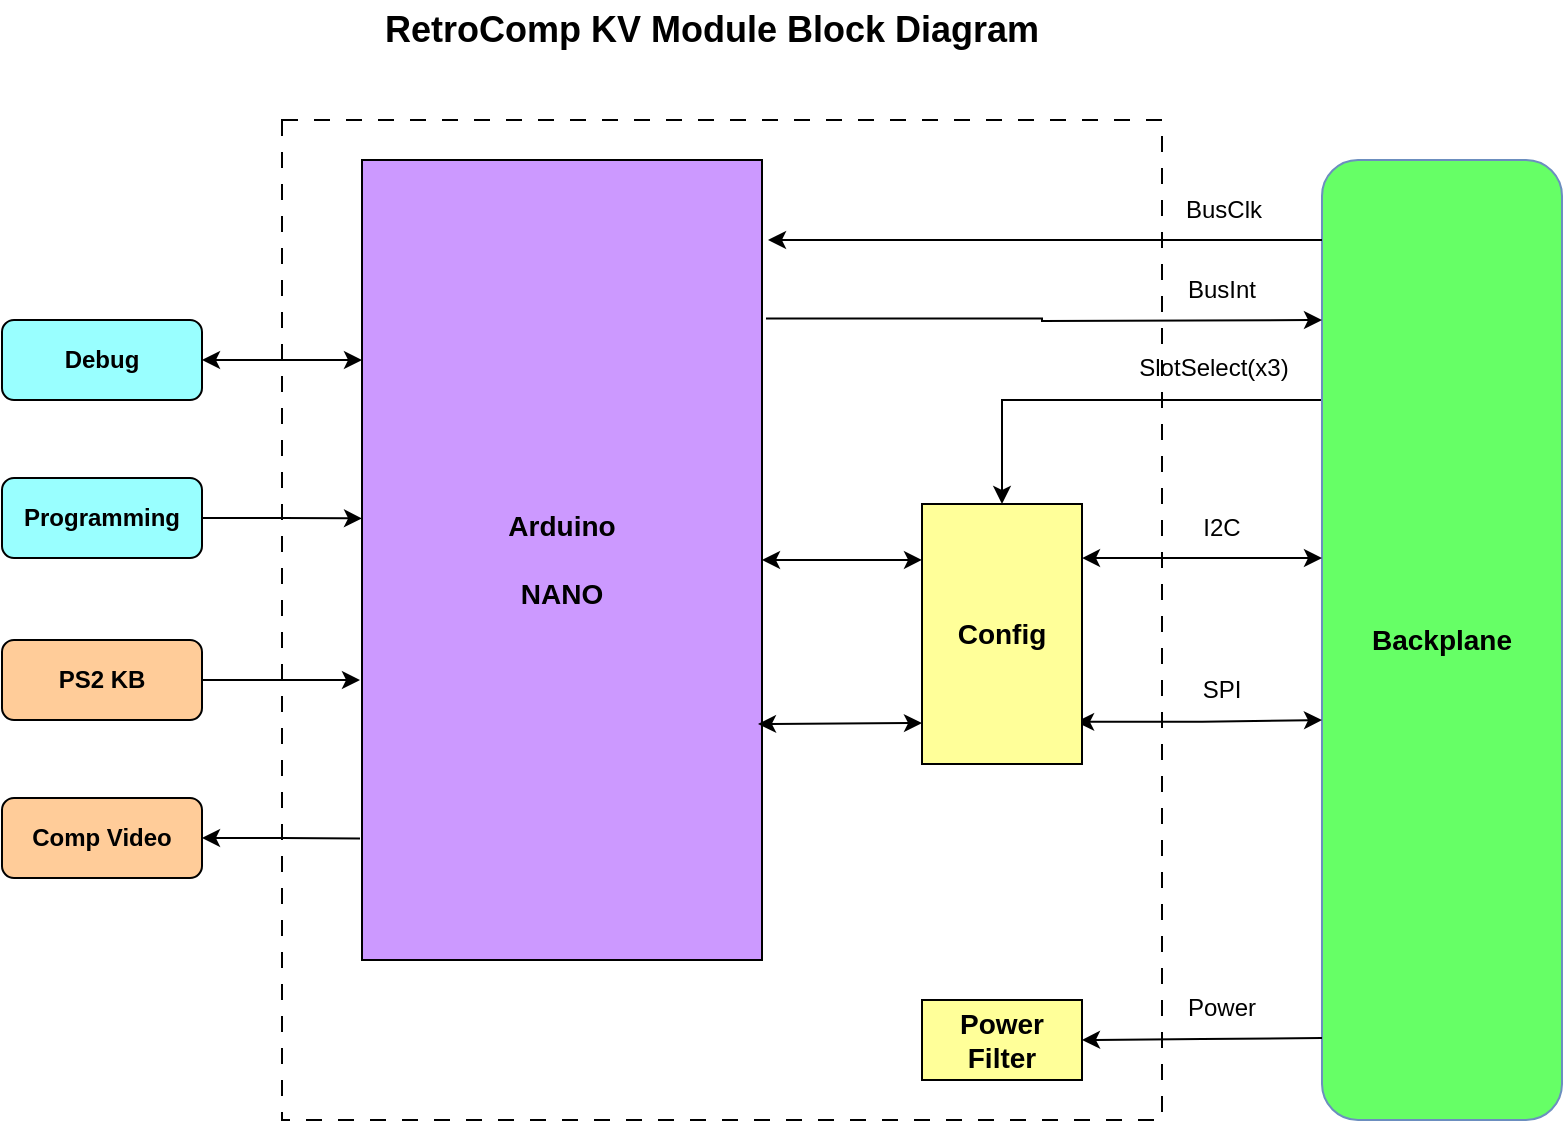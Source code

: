 <mxfile version="28.0.6">
  <diagram id="gKfQR6QMqfabCFEobmAz" name="Page-1">
    <mxGraphModel dx="995" dy="726" grid="1" gridSize="10" guides="1" tooltips="1" connect="1" arrows="1" fold="1" page="1" pageScale="1" pageWidth="1100" pageHeight="850" math="0" shadow="0">
      <root>
        <mxCell id="0" />
        <mxCell id="1" parent="0" />
        <mxCell id="zYWQm6FeYK7ZvlCrXuv9-24" value="" style="rounded=0;whiteSpace=wrap;html=1;dashed=1;dashPattern=8 8;" parent="1" vertex="1">
          <mxGeometry x="280" y="140" width="440" height="500" as="geometry" />
        </mxCell>
        <mxCell id="cdJ2lrrvt4uhWv82vV7U-3" style="edgeStyle=none;rounded=0;orthogonalLoop=1;jettySize=auto;html=1;exitX=0;exitY=0.25;exitDx=0;exitDy=0;entryX=0.5;entryY=0;entryDx=0;entryDy=0;" parent="1" source="XGa5Y8sCl0DmdLY9kct8-3" target="cdJ2lrrvt4uhWv82vV7U-2" edge="1">
          <mxGeometry relative="1" as="geometry">
            <Array as="points">
              <mxPoint x="640" y="280" />
            </Array>
          </mxGeometry>
        </mxCell>
        <mxCell id="XGa5Y8sCl0DmdLY9kct8-3" value="&lt;b&gt;&lt;font style=&quot;font-size: 14px;&quot;&gt;Backplane&lt;/font&gt;&lt;/b&gt;" style="rounded=1;whiteSpace=wrap;html=1;fillColor=#66FF66;strokeColor=#6c8ebf;" parent="1" vertex="1">
          <mxGeometry x="800" y="160" width="120" height="480" as="geometry" />
        </mxCell>
        <mxCell id="zYWQm6FeYK7ZvlCrXuv9-20" style="edgeStyle=orthogonalEdgeStyle;rounded=0;orthogonalLoop=1;jettySize=auto;html=1;exitX=1;exitY=0.5;exitDx=0;exitDy=0;entryX=0;entryY=0.25;entryDx=0;entryDy=0;startArrow=classic;startFill=1;" parent="1" source="XGa5Y8sCl0DmdLY9kct8-4" target="XGa5Y8sCl0DmdLY9kct8-5" edge="1">
          <mxGeometry relative="1" as="geometry" />
        </mxCell>
        <mxCell id="XGa5Y8sCl0DmdLY9kct8-4" value="&lt;b&gt;Debug&lt;/b&gt;" style="rounded=1;whiteSpace=wrap;html=1;fillColor=#99FFFF;" parent="1" vertex="1">
          <mxGeometry x="140" y="240" width="100" height="40" as="geometry" />
        </mxCell>
        <mxCell id="XGa5Y8sCl0DmdLY9kct8-5" value="&lt;span style=&quot;font-size: 14px;&quot;&gt;&lt;b&gt;Arduino&lt;/b&gt;&lt;/span&gt;&lt;div&gt;&lt;span style=&quot;font-size: 14px;&quot;&gt;&lt;b&gt;&lt;br&gt;&lt;/b&gt;&lt;/span&gt;&lt;/div&gt;&lt;div&gt;&lt;span style=&quot;font-size: 14px;&quot;&gt;&lt;b&gt;NANO&lt;/b&gt;&lt;/span&gt;&lt;/div&gt;" style="rounded=0;whiteSpace=wrap;html=1;fillColor=#CC99FF;" parent="1" vertex="1">
          <mxGeometry x="320" y="160" width="200" height="400" as="geometry" />
        </mxCell>
        <mxCell id="CG7hZ_wFSSS8GAl2Qvh1-9" style="edgeStyle=orthogonalEdgeStyle;rounded=0;orthogonalLoop=1;jettySize=auto;html=1;exitX=0.963;exitY=0.838;exitDx=0;exitDy=0;entryX=0;entryY=0.75;entryDx=0;entryDy=0;startArrow=classic;startFill=1;exitPerimeter=0;" parent="1" source="cdJ2lrrvt4uhWv82vV7U-2" edge="1">
          <mxGeometry relative="1" as="geometry">
            <mxPoint x="720" y="440" as="sourcePoint" />
            <mxPoint x="800" y="440" as="targetPoint" />
          </mxGeometry>
        </mxCell>
        <mxCell id="XGa5Y8sCl0DmdLY9kct8-6" value="&lt;span style=&quot;font-size: 14px;&quot;&gt;&lt;b&gt;Power&lt;/b&gt;&lt;/span&gt;&lt;div&gt;&lt;span style=&quot;font-size: 14px;&quot;&gt;&lt;b&gt;Filter&lt;/b&gt;&lt;/span&gt;&lt;/div&gt;" style="rounded=0;whiteSpace=wrap;html=1;fillColor=#FFFF99;" parent="1" vertex="1">
          <mxGeometry x="600" y="580" width="80" height="40" as="geometry" />
        </mxCell>
        <mxCell id="CG7hZ_wFSSS8GAl2Qvh1-28" value="SPI" style="text;html=1;align=center;verticalAlign=middle;whiteSpace=wrap;rounded=0;" parent="1" vertex="1">
          <mxGeometry x="720" y="410" width="60" height="30" as="geometry" />
        </mxCell>
        <mxCell id="CG7hZ_wFSSS8GAl2Qvh1-33" value="&lt;b&gt;&lt;font style=&quot;font-size: 18px;&quot;&gt;RetroComp KV Module Block Diagram&lt;/font&gt;&lt;/b&gt;" style="text;html=1;align=center;verticalAlign=middle;whiteSpace=wrap;rounded=0;" parent="1" vertex="1">
          <mxGeometry x="320" y="80" width="350" height="30" as="geometry" />
        </mxCell>
        <mxCell id="zYWQm6FeYK7ZvlCrXuv9-9" style="edgeStyle=orthogonalEdgeStyle;rounded=0;orthogonalLoop=1;jettySize=auto;html=1;exitX=1.01;exitY=0.198;exitDx=0;exitDy=0;entryX=0;entryY=0.75;entryDx=0;entryDy=0;exitPerimeter=0;startArrow=none;startFill=0;endArrow=classic;endFill=1;" parent="1" source="XGa5Y8sCl0DmdLY9kct8-5" edge="1">
          <mxGeometry relative="1" as="geometry">
            <mxPoint x="720" y="240" as="sourcePoint" />
            <mxPoint x="800" y="240" as="targetPoint" />
          </mxGeometry>
        </mxCell>
        <mxCell id="zYWQm6FeYK7ZvlCrXuv9-10" value="BusInt" style="text;html=1;align=center;verticalAlign=middle;whiteSpace=wrap;rounded=0;" parent="1" vertex="1">
          <mxGeometry x="720" y="210" width="60" height="30" as="geometry" />
        </mxCell>
        <mxCell id="zYWQm6FeYK7ZvlCrXuv9-12" value="SlotSelect(x3)" style="text;html=1;align=center;verticalAlign=middle;whiteSpace=wrap;rounded=0;" parent="1" vertex="1">
          <mxGeometry x="706" y="249" width="80" height="30" as="geometry" />
        </mxCell>
        <mxCell id="zYWQm6FeYK7ZvlCrXuv9-13" style="edgeStyle=orthogonalEdgeStyle;rounded=0;orthogonalLoop=1;jettySize=auto;html=1;exitX=1;exitY=0.75;exitDx=0;exitDy=0;entryX=1;entryY=0.5;entryDx=0;entryDy=0;" parent="1" target="XGa5Y8sCl0DmdLY9kct8-6" edge="1">
          <mxGeometry relative="1" as="geometry">
            <mxPoint x="800" y="599" as="sourcePoint" />
            <mxPoint x="720" y="599" as="targetPoint" />
          </mxGeometry>
        </mxCell>
        <mxCell id="zYWQm6FeYK7ZvlCrXuv9-14" value="Power" style="text;html=1;align=center;verticalAlign=middle;whiteSpace=wrap;rounded=0;" parent="1" vertex="1">
          <mxGeometry x="720" y="569" width="60" height="30" as="geometry" />
        </mxCell>
        <mxCell id="zYWQm6FeYK7ZvlCrXuv9-15" style="edgeStyle=orthogonalEdgeStyle;rounded=0;orthogonalLoop=1;jettySize=auto;html=1;exitX=1;exitY=0.208;exitDx=0;exitDy=0;entryX=0;entryY=0.75;entryDx=0;entryDy=0;startArrow=classic;startFill=1;exitPerimeter=0;" parent="1" source="cdJ2lrrvt4uhWv82vV7U-2" edge="1">
          <mxGeometry relative="1" as="geometry">
            <mxPoint x="720" y="359" as="sourcePoint" />
            <mxPoint x="800" y="359" as="targetPoint" />
          </mxGeometry>
        </mxCell>
        <mxCell id="zYWQm6FeYK7ZvlCrXuv9-16" value="I2C" style="text;html=1;align=center;verticalAlign=middle;whiteSpace=wrap;rounded=0;" parent="1" vertex="1">
          <mxGeometry x="720" y="329" width="60" height="30" as="geometry" />
        </mxCell>
        <mxCell id="zYWQm6FeYK7ZvlCrXuv9-17" value="&lt;b&gt;Programming&lt;/b&gt;" style="rounded=1;whiteSpace=wrap;html=1;fillColor=#99FFFF;" parent="1" vertex="1">
          <mxGeometry x="140" y="319" width="100" height="40" as="geometry" />
        </mxCell>
        <mxCell id="zYWQm6FeYK7ZvlCrXuv9-18" style="edgeStyle=orthogonalEdgeStyle;rounded=0;orthogonalLoop=1;jettySize=auto;html=1;exitX=1;exitY=0.5;exitDx=0;exitDy=0;entryX=0;entryY=0.448;entryDx=0;entryDy=0;entryPerimeter=0;" parent="1" source="zYWQm6FeYK7ZvlCrXuv9-17" target="XGa5Y8sCl0DmdLY9kct8-5" edge="1">
          <mxGeometry relative="1" as="geometry" />
        </mxCell>
        <mxCell id="zYWQm6FeYK7ZvlCrXuv9-22" style="edgeStyle=orthogonalEdgeStyle;rounded=0;orthogonalLoop=1;jettySize=auto;html=1;exitX=1.015;exitY=0.1;exitDx=0;exitDy=0;entryX=0;entryY=0.75;entryDx=0;entryDy=0;exitPerimeter=0;startArrow=classic;startFill=1;endArrow=none;endFill=0;" parent="1" source="XGa5Y8sCl0DmdLY9kct8-5" edge="1">
          <mxGeometry relative="1" as="geometry">
            <mxPoint x="720" y="200" as="sourcePoint" />
            <mxPoint x="800" y="200" as="targetPoint" />
          </mxGeometry>
        </mxCell>
        <mxCell id="zYWQm6FeYK7ZvlCrXuv9-23" value="BusClk" style="text;html=1;align=center;verticalAlign=middle;whiteSpace=wrap;rounded=0;" parent="1" vertex="1">
          <mxGeometry x="696" y="170" width="110" height="30" as="geometry" />
        </mxCell>
        <mxCell id="9mXi5TYKmuGidNmoGbkr-1" value="&lt;b&gt;Comp Video&lt;/b&gt;" style="rounded=1;whiteSpace=wrap;html=1;fillColor=#FFCC99;" parent="1" vertex="1">
          <mxGeometry x="140" y="479" width="100" height="40" as="geometry" />
        </mxCell>
        <mxCell id="9mXi5TYKmuGidNmoGbkr-2" value="&lt;b&gt;PS2 KB&lt;/b&gt;" style="rounded=1;whiteSpace=wrap;html=1;fillColor=#FFCC99;" parent="1" vertex="1">
          <mxGeometry x="140" y="400" width="100" height="40" as="geometry" />
        </mxCell>
        <mxCell id="9mXi5TYKmuGidNmoGbkr-5" style="edgeStyle=orthogonalEdgeStyle;rounded=0;orthogonalLoop=1;jettySize=auto;html=1;exitX=1;exitY=0.5;exitDx=0;exitDy=0;entryX=-0.005;entryY=0.65;entryDx=0;entryDy=0;entryPerimeter=0;" parent="1" source="9mXi5TYKmuGidNmoGbkr-2" target="XGa5Y8sCl0DmdLY9kct8-5" edge="1">
          <mxGeometry relative="1" as="geometry" />
        </mxCell>
        <mxCell id="9mXi5TYKmuGidNmoGbkr-6" style="edgeStyle=orthogonalEdgeStyle;rounded=0;orthogonalLoop=1;jettySize=auto;html=1;exitX=1;exitY=0.5;exitDx=0;exitDy=0;entryX=-0.005;entryY=0.848;entryDx=0;entryDy=0;entryPerimeter=0;startArrow=classic;startFill=1;endArrow=none;endFill=0;" parent="1" source="9mXi5TYKmuGidNmoGbkr-1" target="XGa5Y8sCl0DmdLY9kct8-5" edge="1">
          <mxGeometry relative="1" as="geometry" />
        </mxCell>
        <mxCell id="cdJ2lrrvt4uhWv82vV7U-4" style="edgeStyle=none;rounded=0;orthogonalLoop=1;jettySize=auto;html=1;exitX=0;exitY=0.215;exitDx=0;exitDy=0;entryX=1;entryY=0.5;entryDx=0;entryDy=0;exitPerimeter=0;startArrow=classic;startFill=1;" parent="1" source="cdJ2lrrvt4uhWv82vV7U-2" target="XGa5Y8sCl0DmdLY9kct8-5" edge="1">
          <mxGeometry relative="1" as="geometry" />
        </mxCell>
        <mxCell id="cdJ2lrrvt4uhWv82vV7U-2" value="&lt;span style=&quot;font-size: 14px;&quot;&gt;&lt;b&gt;Config&lt;/b&gt;&lt;/span&gt;" style="rounded=0;whiteSpace=wrap;html=1;fillColor=#FFFF99;" parent="1" vertex="1">
          <mxGeometry x="600" y="332" width="80" height="130" as="geometry" />
        </mxCell>
        <mxCell id="cdJ2lrrvt4uhWv82vV7U-5" style="edgeStyle=none;rounded=0;orthogonalLoop=1;jettySize=auto;html=1;exitX=0;exitY=0.75;exitDx=0;exitDy=0;entryX=0.99;entryY=0.675;entryDx=0;entryDy=0;entryPerimeter=0;startArrow=classic;startFill=1;" parent="1" edge="1">
          <mxGeometry relative="1" as="geometry">
            <mxPoint x="600" y="441.5" as="sourcePoint" />
            <mxPoint x="518" y="442" as="targetPoint" />
          </mxGeometry>
        </mxCell>
      </root>
    </mxGraphModel>
  </diagram>
</mxfile>
